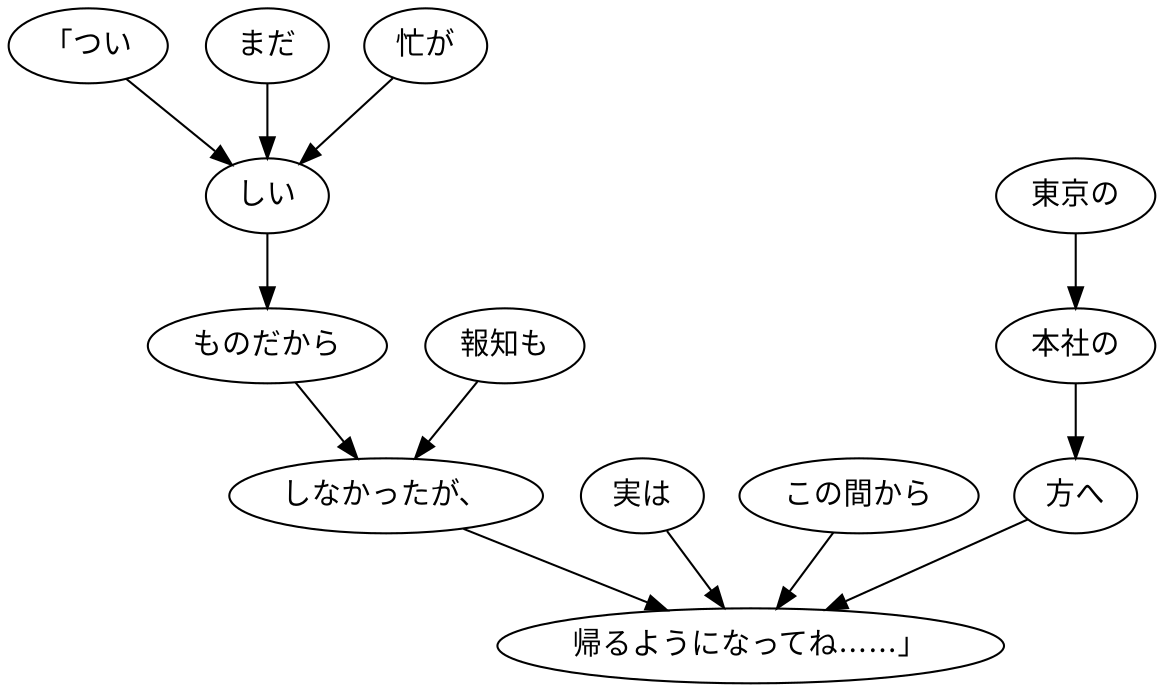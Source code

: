 digraph graph2308 {
	node0 [label="「つい"];
	node1 [label="まだ"];
	node2 [label="忙が"];
	node3 [label="しい"];
	node4 [label="ものだから"];
	node5 [label="報知も"];
	node6 [label="しなかったが、"];
	node7 [label="実は"];
	node8 [label="この間から"];
	node9 [label="東京の"];
	node10 [label="本社の"];
	node11 [label="方へ"];
	node12 [label="帰るようになってね……」"];
	node0 -> node3;
	node1 -> node3;
	node2 -> node3;
	node3 -> node4;
	node4 -> node6;
	node5 -> node6;
	node6 -> node12;
	node7 -> node12;
	node8 -> node12;
	node9 -> node10;
	node10 -> node11;
	node11 -> node12;
}
